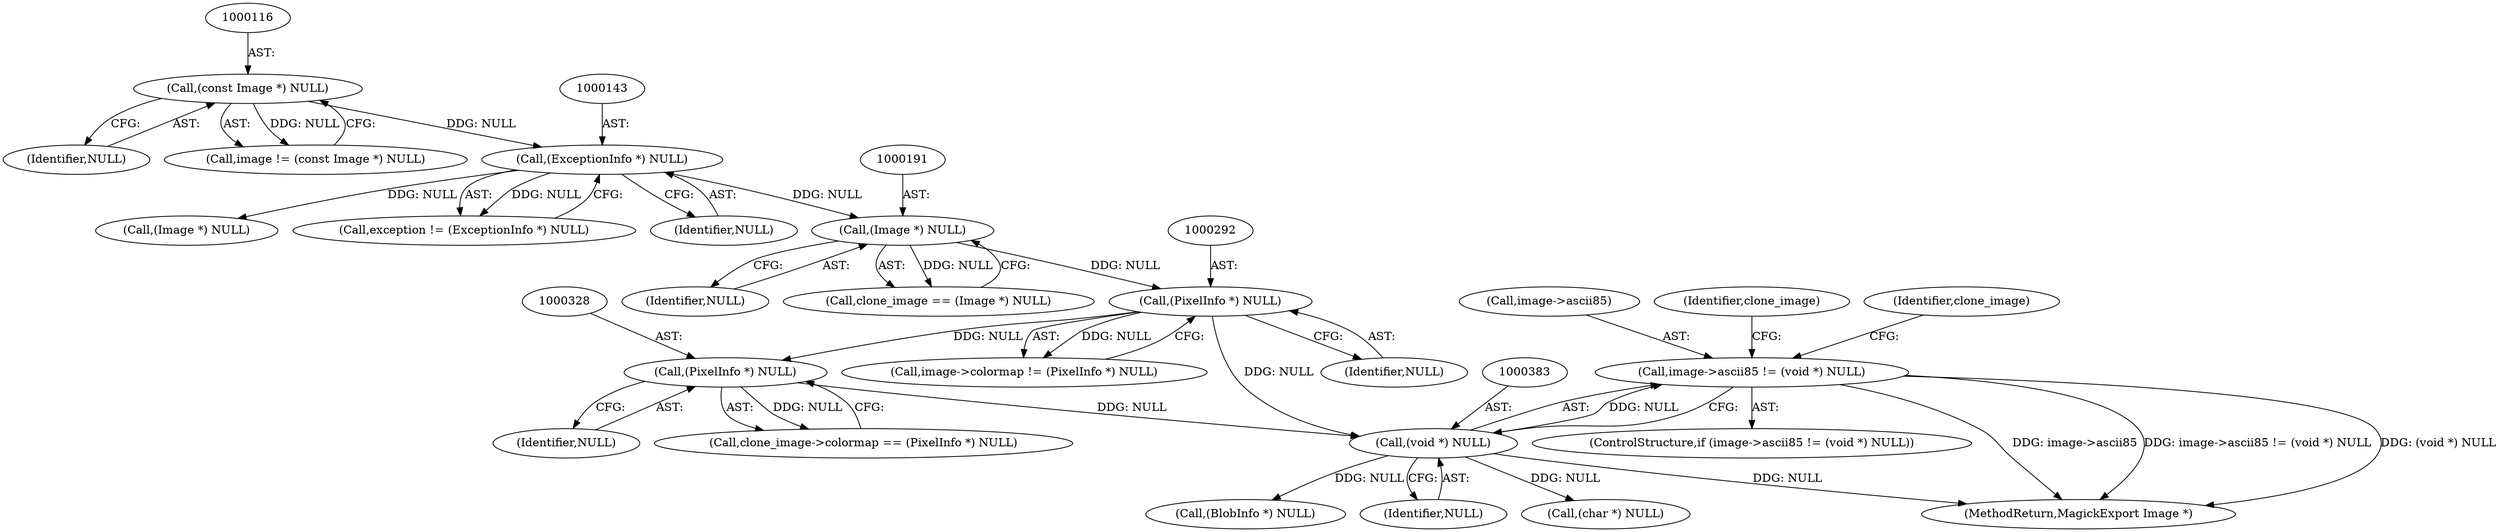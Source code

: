digraph "0_ImageMagick_aecd0ada163a4d6c769cec178955d5f3e9316f2f_0@pointer" {
"1000378" [label="(Call,image->ascii85 != (void *) NULL)"];
"1000382" [label="(Call,(void *) NULL)"];
"1000291" [label="(Call,(PixelInfo *) NULL)"];
"1000190" [label="(Call,(Image *) NULL)"];
"1000142" [label="(Call,(ExceptionInfo *) NULL)"];
"1000115" [label="(Call,(const Image *) NULL)"];
"1000327" [label="(Call,(PixelInfo *) NULL)"];
"1000176" [label="(Call,(Image *) NULL)"];
"1000291" [label="(Call,(PixelInfo *) NULL)"];
"1000192" [label="(Identifier,NULL)"];
"1000190" [label="(Call,(Image *) NULL)"];
"1000327" [label="(Call,(PixelInfo *) NULL)"];
"1000117" [label="(Identifier,NULL)"];
"1000384" [label="(Identifier,NULL)"];
"1000140" [label="(Call,exception != (ExceptionInfo *) NULL)"];
"1000379" [label="(Call,image->ascii85)"];
"1000377" [label="(ControlStructure,if (image->ascii85 != (void *) NULL))"];
"1000115" [label="(Call,(const Image *) NULL)"];
"1000554" [label="(Call,(char *) NULL)"];
"1000144" [label="(Identifier,NULL)"];
"1000382" [label="(Call,(void *) NULL)"];
"1000293" [label="(Identifier,NULL)"];
"1000520" [label="(Call,(BlobInfo *) NULL)"];
"1000323" [label="(Call,clone_image->colormap == (PixelInfo *) NULL)"];
"1000378" [label="(Call,image->ascii85 != (void *) NULL)"];
"1000287" [label="(Call,image->colormap != (PixelInfo *) NULL)"];
"1000389" [label="(Identifier,clone_image)"];
"1000142" [label="(Call,(ExceptionInfo *) NULL)"];
"1000763" [label="(MethodReturn,MagickExport Image *)"];
"1000113" [label="(Call,image != (const Image *) NULL)"];
"1000329" [label="(Identifier,NULL)"];
"1000386" [label="(Identifier,clone_image)"];
"1000188" [label="(Call,clone_image == (Image *) NULL)"];
"1000378" -> "1000377"  [label="AST: "];
"1000378" -> "1000382"  [label="CFG: "];
"1000379" -> "1000378"  [label="AST: "];
"1000382" -> "1000378"  [label="AST: "];
"1000386" -> "1000378"  [label="CFG: "];
"1000389" -> "1000378"  [label="CFG: "];
"1000378" -> "1000763"  [label="DDG: image->ascii85"];
"1000378" -> "1000763"  [label="DDG: image->ascii85 != (void *) NULL"];
"1000378" -> "1000763"  [label="DDG: (void *) NULL"];
"1000382" -> "1000378"  [label="DDG: NULL"];
"1000382" -> "1000384"  [label="CFG: "];
"1000383" -> "1000382"  [label="AST: "];
"1000384" -> "1000382"  [label="AST: "];
"1000382" -> "1000763"  [label="DDG: NULL"];
"1000291" -> "1000382"  [label="DDG: NULL"];
"1000327" -> "1000382"  [label="DDG: NULL"];
"1000382" -> "1000520"  [label="DDG: NULL"];
"1000382" -> "1000554"  [label="DDG: NULL"];
"1000291" -> "1000287"  [label="AST: "];
"1000291" -> "1000293"  [label="CFG: "];
"1000292" -> "1000291"  [label="AST: "];
"1000293" -> "1000291"  [label="AST: "];
"1000287" -> "1000291"  [label="CFG: "];
"1000291" -> "1000287"  [label="DDG: NULL"];
"1000190" -> "1000291"  [label="DDG: NULL"];
"1000291" -> "1000327"  [label="DDG: NULL"];
"1000190" -> "1000188"  [label="AST: "];
"1000190" -> "1000192"  [label="CFG: "];
"1000191" -> "1000190"  [label="AST: "];
"1000192" -> "1000190"  [label="AST: "];
"1000188" -> "1000190"  [label="CFG: "];
"1000190" -> "1000188"  [label="DDG: NULL"];
"1000142" -> "1000190"  [label="DDG: NULL"];
"1000142" -> "1000140"  [label="AST: "];
"1000142" -> "1000144"  [label="CFG: "];
"1000143" -> "1000142"  [label="AST: "];
"1000144" -> "1000142"  [label="AST: "];
"1000140" -> "1000142"  [label="CFG: "];
"1000142" -> "1000140"  [label="DDG: NULL"];
"1000115" -> "1000142"  [label="DDG: NULL"];
"1000142" -> "1000176"  [label="DDG: NULL"];
"1000115" -> "1000113"  [label="AST: "];
"1000115" -> "1000117"  [label="CFG: "];
"1000116" -> "1000115"  [label="AST: "];
"1000117" -> "1000115"  [label="AST: "];
"1000113" -> "1000115"  [label="CFG: "];
"1000115" -> "1000113"  [label="DDG: NULL"];
"1000327" -> "1000323"  [label="AST: "];
"1000327" -> "1000329"  [label="CFG: "];
"1000328" -> "1000327"  [label="AST: "];
"1000329" -> "1000327"  [label="AST: "];
"1000323" -> "1000327"  [label="CFG: "];
"1000327" -> "1000323"  [label="DDG: NULL"];
}
